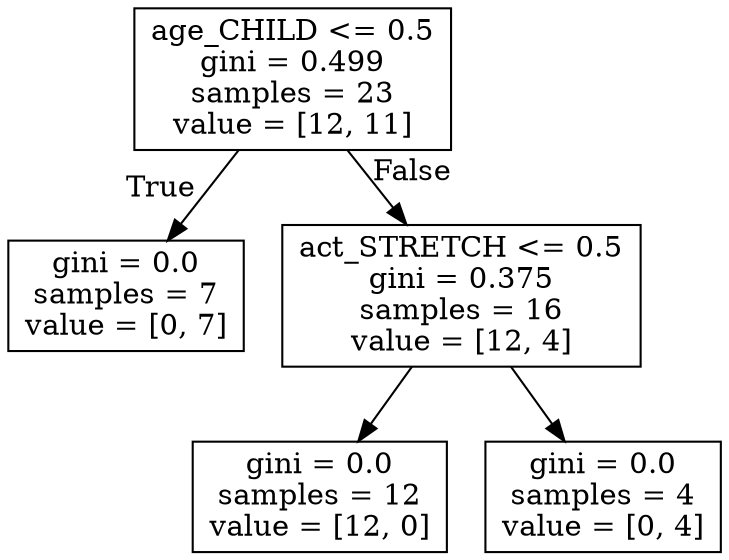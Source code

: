 digraph Tree {
node [shape=box] ;
0 [label="age_CHILD <= 0.5\ngini = 0.499\nsamples = 23\nvalue = [12, 11]"] ;
1 [label="gini = 0.0\nsamples = 7\nvalue = [0, 7]"] ;
0 -> 1 [labeldistance=2.5, labelangle=45, headlabel="True"] ;
2 [label="act_STRETCH <= 0.5\ngini = 0.375\nsamples = 16\nvalue = [12, 4]"] ;
0 -> 2 [labeldistance=2.5, labelangle=-45, headlabel="False"] ;
3 [label="gini = 0.0\nsamples = 12\nvalue = [12, 0]"] ;
2 -> 3 ;
4 [label="gini = 0.0\nsamples = 4\nvalue = [0, 4]"] ;
2 -> 4 ;
}